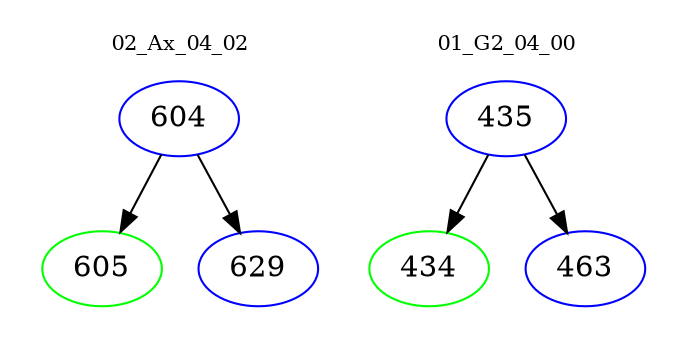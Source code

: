 digraph{
subgraph cluster_0 {
color = white
label = "02_Ax_04_02";
fontsize=10;
T0_604 [label="604", color="blue"]
T0_604 -> T0_605 [color="black"]
T0_605 [label="605", color="green"]
T0_604 -> T0_629 [color="black"]
T0_629 [label="629", color="blue"]
}
subgraph cluster_1 {
color = white
label = "01_G2_04_00";
fontsize=10;
T1_435 [label="435", color="blue"]
T1_435 -> T1_434 [color="black"]
T1_434 [label="434", color="green"]
T1_435 -> T1_463 [color="black"]
T1_463 [label="463", color="blue"]
}
}

